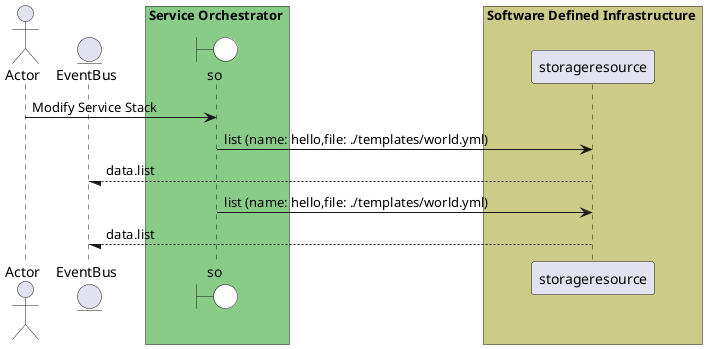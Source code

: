 @startuml

actor "Actor"


entity EventBus

box Service Orchestrator #88cc88
    boundary so #white
end box


box Software Defined Infrastructure #cccc88
            participant storageresource
    end box


"Actor" -> so: Modify Service Stack

    so -> "storageresource": list (name: hello,file: ./templates/world.yml)

    "storageresource" --/ EventBus: data.list

    so -> "storageresource": list (name: hello,file: ./templates/world.yml)

    "storageresource" --/ EventBus: data.list



@enduml
